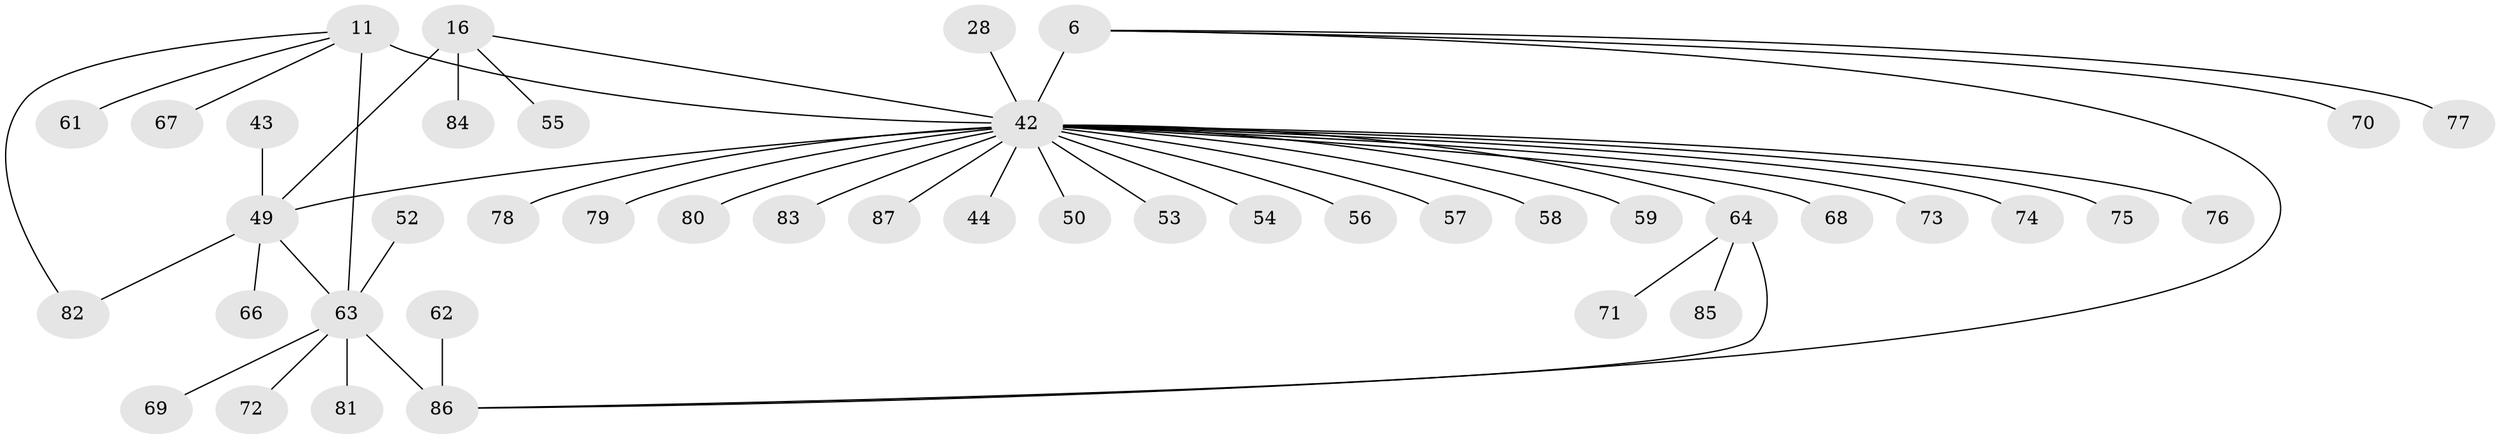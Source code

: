 // original degree distribution, {5: 0.04597701149425287, 7: 0.034482758620689655, 9: 0.022988505747126436, 8: 0.022988505747126436, 4: 0.011494252873563218, 11: 0.011494252873563218, 6: 0.05747126436781609, 10: 0.011494252873563218, 3: 0.04597701149425287, 12: 0.011494252873563218, 2: 0.14942528735632185, 1: 0.5747126436781609}
// Generated by graph-tools (version 1.1) at 2025/02/03/05/25 17:02:43]
// undirected, 43 vertices, 47 edges
graph export_dot {
graph [start="1"]
  node [color=gray90,style=filled];
  6 [super="+5"];
  11 [super="+10"];
  16 [super="+14"];
  28;
  42 [super="+41+39"];
  43;
  44 [super="+34"];
  49 [super="+13+29"];
  50;
  52 [super="+51"];
  53;
  54;
  55;
  56;
  57;
  58;
  59;
  61;
  62;
  63 [super="+4+24+40+47"];
  64 [super="+19+36"];
  66 [super="+38"];
  67 [super="+60"];
  68;
  69;
  70;
  71;
  72;
  73 [super="+45"];
  74;
  75;
  76;
  77;
  78;
  79;
  80;
  81;
  82;
  83;
  84 [super="+65"];
  85;
  86 [super="+48"];
  87;
  6 -- 70;
  6 -- 77;
  6 -- 42 [weight=4];
  6 -- 86;
  11 -- 82;
  11 -- 61;
  11 -- 67;
  11 -- 63;
  11 -- 42 [weight=6];
  16 -- 55;
  16 -- 49 [weight=4];
  16 -- 84;
  16 -- 42;
  28 -- 42;
  42 -- 64 [weight=4];
  42 -- 68;
  42 -- 73;
  42 -- 75;
  42 -- 76;
  42 -- 83;
  42 -- 87;
  42 -- 44;
  42 -- 49 [weight=6];
  42 -- 50;
  42 -- 56;
  42 -- 57;
  42 -- 58;
  42 -- 59;
  42 -- 74;
  42 -- 78;
  42 -- 79;
  42 -- 80;
  42 -- 53;
  42 -- 54;
  43 -- 49;
  49 -- 63 [weight=3];
  49 -- 66;
  49 -- 82;
  52 -- 63;
  62 -- 86;
  63 -- 69;
  63 -- 72;
  63 -- 81;
  63 -- 86 [weight=4];
  64 -- 85;
  64 -- 71;
  64 -- 86;
}
